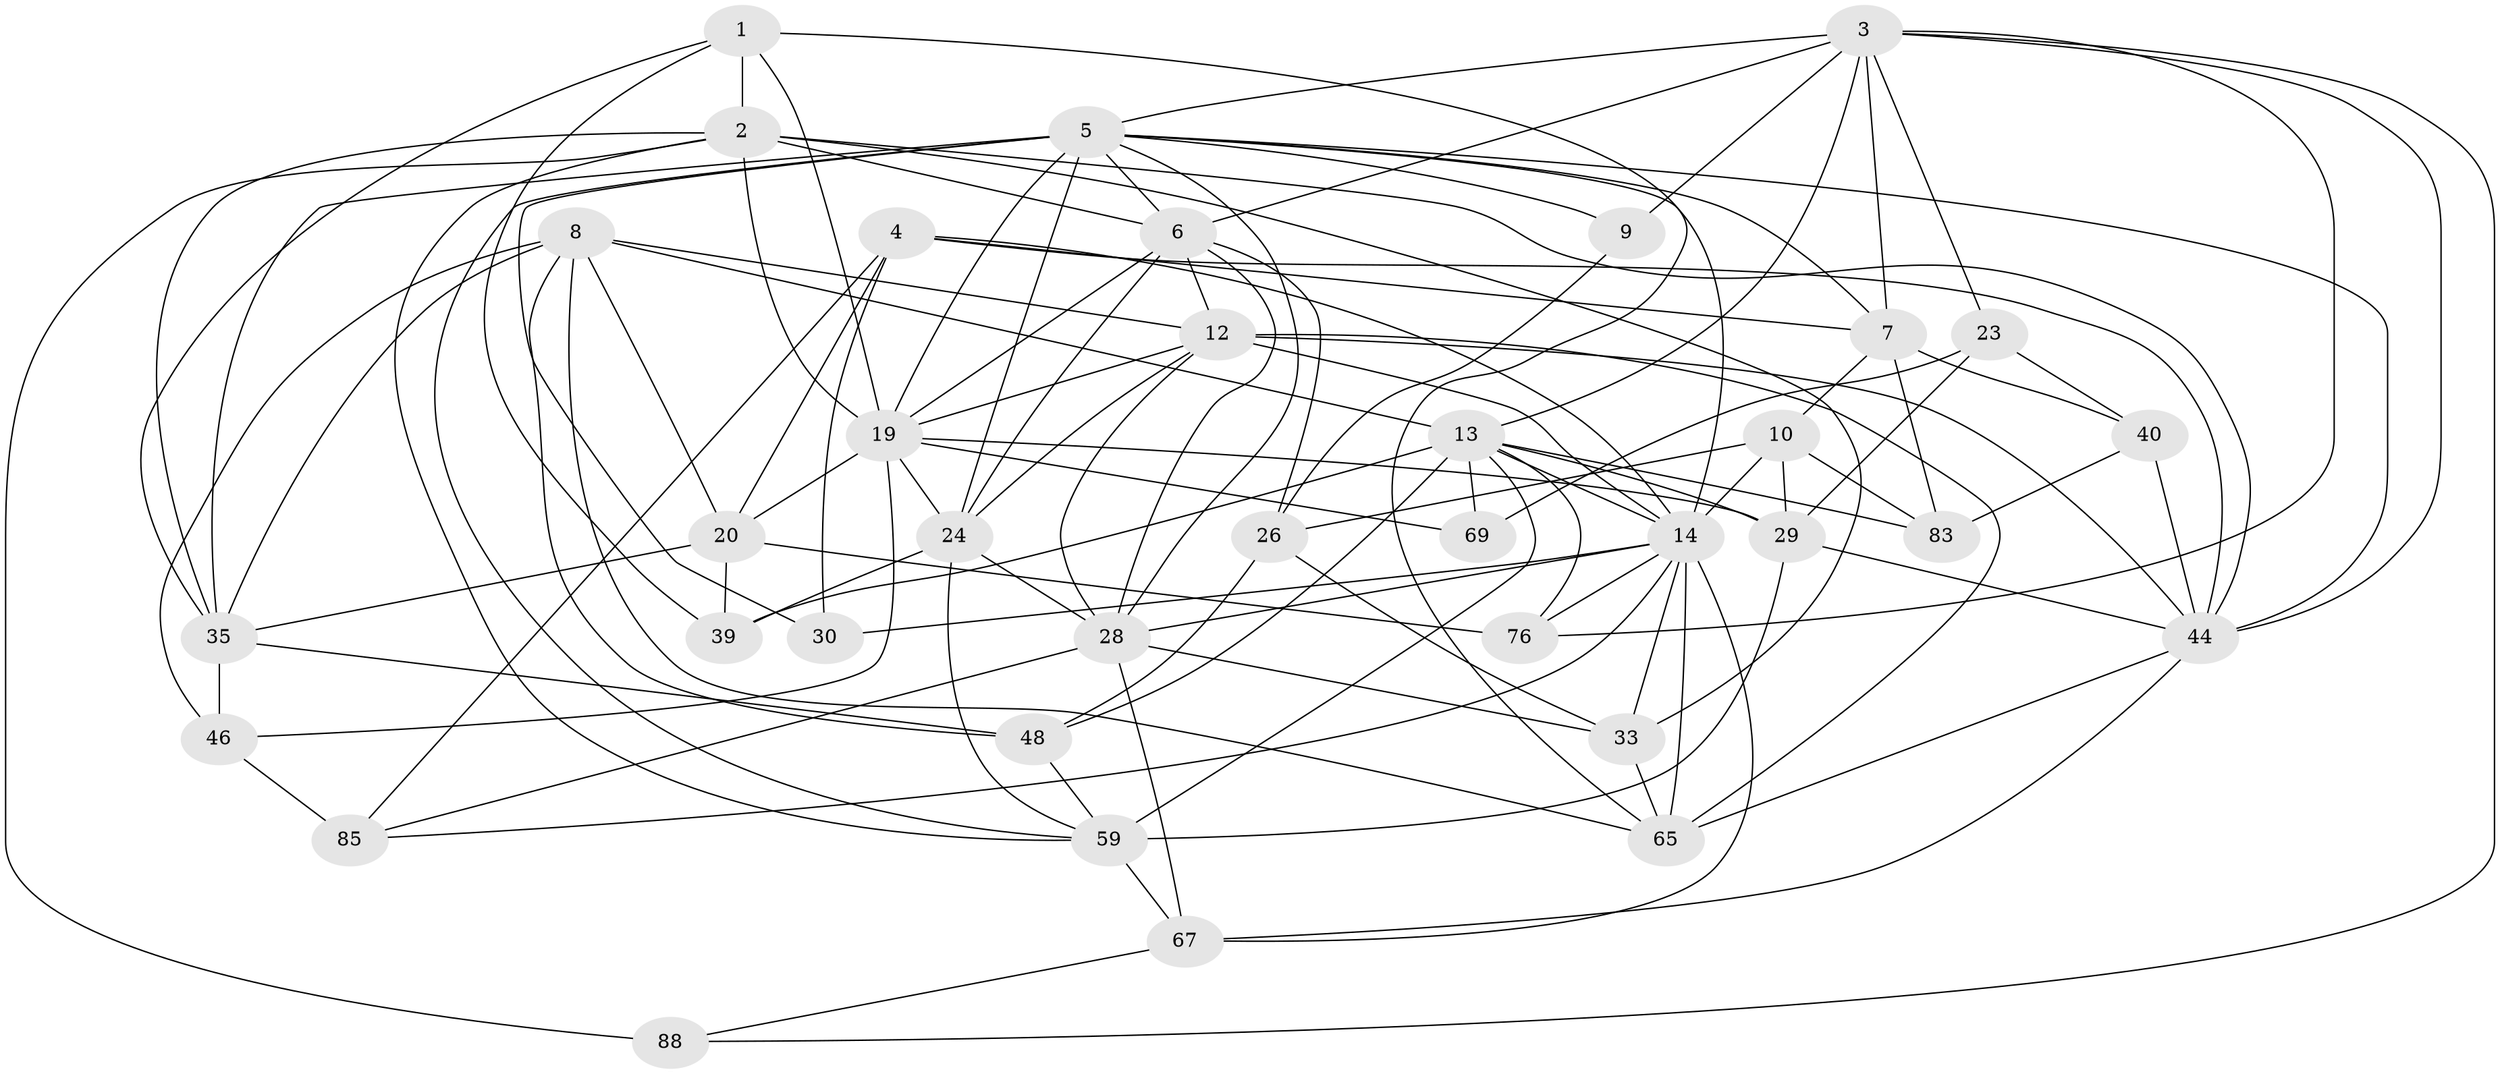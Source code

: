 // original degree distribution, {4: 1.0}
// Generated by graph-tools (version 1.1) at 2025/20/03/04/25 18:20:51]
// undirected, 36 vertices, 111 edges
graph export_dot {
graph [start="1"]
  node [color=gray90,style=filled];
  1 [super="+75"];
  2 [super="+11"];
  3 [super="+32+37"];
  4 [super="+41"];
  5 [super="+57+17+15"];
  6 [super="+25"];
  7 [super="+51"];
  8 [super="+56+78"];
  9;
  10 [super="+52"];
  12 [super="+53+70"];
  13 [super="+42+21"];
  14 [super="+31+16"];
  19 [super="+58+22"];
  20 [super="+82"];
  23;
  24 [super="+89+36"];
  26 [super="+66"];
  28 [super="+43"];
  29 [super="+50"];
  30;
  33 [super="+71"];
  35 [super="+68+62"];
  39;
  40;
  44 [super="+86+54+49"];
  46;
  48 [super="+79"];
  59 [super="+81"];
  65 [super="+72"];
  67 [super="+74"];
  69;
  76;
  83;
  85;
  88;
  1 -- 39;
  1 -- 65;
  1 -- 35;
  1 -- 2 [weight=2];
  1 -- 19;
  2 -- 44 [weight=2];
  2 -- 33 [weight=2];
  2 -- 6 [weight=2];
  2 -- 88 [weight=2];
  2 -- 19;
  2 -- 59;
  2 -- 35 [weight=2];
  3 -- 7;
  3 -- 23;
  3 -- 6;
  3 -- 44;
  3 -- 5;
  3 -- 88;
  3 -- 9 [weight=2];
  3 -- 76;
  3 -- 13;
  4 -- 85;
  4 -- 20;
  4 -- 30;
  4 -- 14;
  4 -- 44;
  4 -- 7;
  5 -- 24 [weight=2];
  5 -- 30 [weight=2];
  5 -- 9;
  5 -- 14;
  5 -- 6;
  5 -- 44;
  5 -- 7;
  5 -- 19;
  5 -- 59;
  5 -- 28;
  5 -- 35;
  6 -- 26 [weight=2];
  6 -- 24;
  6 -- 28;
  6 -- 12;
  6 -- 19;
  7 -- 83;
  7 -- 40;
  7 -- 10;
  8 -- 48 [weight=2];
  8 -- 20;
  8 -- 65;
  8 -- 13;
  8 -- 46;
  8 -- 12;
  8 -- 35;
  9 -- 26;
  10 -- 83;
  10 -- 14 [weight=2];
  10 -- 26;
  10 -- 29;
  12 -- 28;
  12 -- 24;
  12 -- 19;
  12 -- 65;
  12 -- 44;
  12 -- 14;
  13 -- 76;
  13 -- 69 [weight=2];
  13 -- 14 [weight=2];
  13 -- 39;
  13 -- 48;
  13 -- 83;
  13 -- 29;
  13 -- 59;
  14 -- 67;
  14 -- 85;
  14 -- 28;
  14 -- 76;
  14 -- 65;
  14 -- 30;
  14 -- 33;
  19 -- 69;
  19 -- 24;
  19 -- 29;
  19 -- 46;
  19 -- 20;
  20 -- 39;
  20 -- 76;
  20 -- 35;
  23 -- 29;
  23 -- 69;
  23 -- 40;
  24 -- 28;
  24 -- 39;
  24 -- 59;
  26 -- 33;
  26 -- 48;
  28 -- 85;
  28 -- 33;
  28 -- 67;
  29 -- 44;
  29 -- 59;
  33 -- 65;
  35 -- 46;
  35 -- 48;
  40 -- 83;
  40 -- 44;
  44 -- 67;
  44 -- 65;
  46 -- 85;
  48 -- 59;
  59 -- 67 [weight=2];
  67 -- 88;
}
